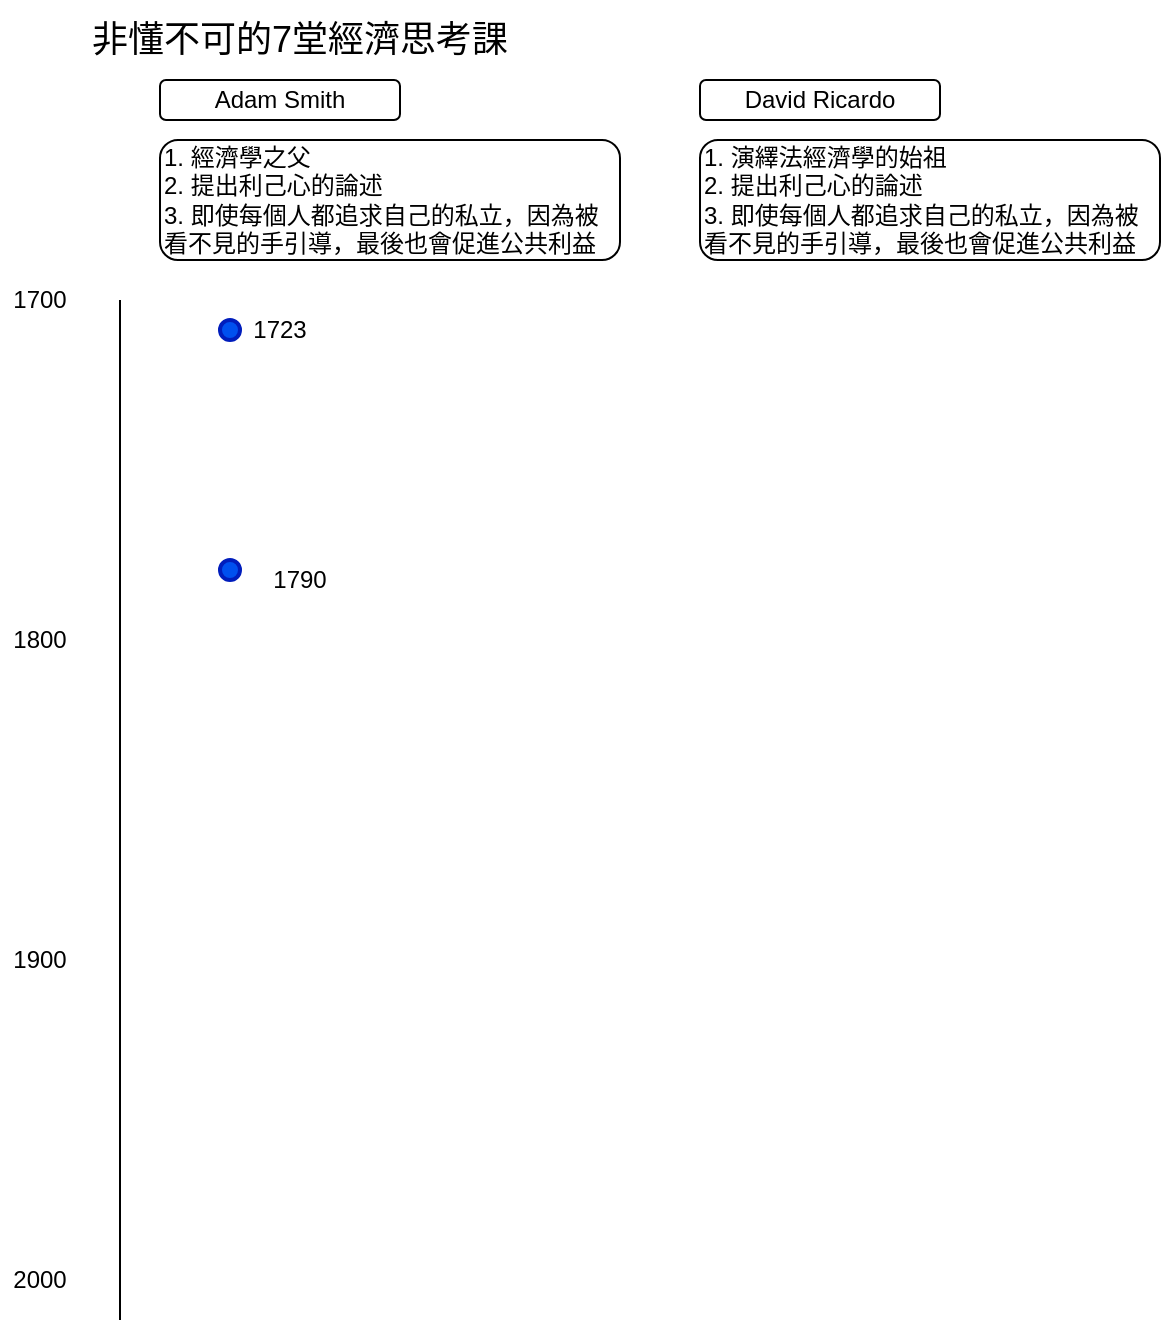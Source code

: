 <mxfile version="12.8.6" type="github">
  <diagram id="C5RBs43oDa-KdzZeNtuy" name="Page-1">
    <mxGraphModel dx="786" dy="1683" grid="1" gridSize="10" guides="1" tooltips="1" connect="1" arrows="1" fold="1" page="1" pageScale="1" pageWidth="827" pageHeight="1169" math="0" shadow="0">
      <root>
        <mxCell id="WIyWlLk6GJQsqaUBKTNV-0" />
        <mxCell id="WIyWlLk6GJQsqaUBKTNV-1" parent="WIyWlLk6GJQsqaUBKTNV-0" />
        <mxCell id="o2nDlQT72Qmx8147mPEC-0" value="&lt;font style=&quot;font-size: 18px&quot;&gt;非懂不可的7堂經濟思考課&lt;/font&gt;" style="text;html=1;strokeColor=none;fillColor=none;align=center;verticalAlign=middle;whiteSpace=wrap;rounded=0;" parent="WIyWlLk6GJQsqaUBKTNV-1" vertex="1">
          <mxGeometry x="20" y="-30" width="280" height="40" as="geometry" />
        </mxCell>
        <mxCell id="o2nDlQT72Qmx8147mPEC-2" value="Adam Smith" style="rounded=1;whiteSpace=wrap;html=1;" parent="WIyWlLk6GJQsqaUBKTNV-1" vertex="1">
          <mxGeometry x="90" y="10" width="120" height="20" as="geometry" />
        </mxCell>
        <mxCell id="o2nDlQT72Qmx8147mPEC-6" value="" style="endArrow=none;html=1;" parent="WIyWlLk6GJQsqaUBKTNV-1" edge="1">
          <mxGeometry width="50" height="50" relative="1" as="geometry">
            <mxPoint x="70" y="630" as="sourcePoint" />
            <mxPoint x="70" y="120" as="targetPoint" />
          </mxGeometry>
        </mxCell>
        <mxCell id="o2nDlQT72Qmx8147mPEC-7" value="1700" style="text;html=1;strokeColor=none;fillColor=none;align=center;verticalAlign=middle;whiteSpace=wrap;rounded=0;" parent="WIyWlLk6GJQsqaUBKTNV-1" vertex="1">
          <mxGeometry x="10" y="110" width="40" height="20" as="geometry" />
        </mxCell>
        <mxCell id="o2nDlQT72Qmx8147mPEC-9" value="1800" style="text;html=1;strokeColor=none;fillColor=none;align=center;verticalAlign=middle;whiteSpace=wrap;rounded=0;" parent="WIyWlLk6GJQsqaUBKTNV-1" vertex="1">
          <mxGeometry x="10" y="280" width="40" height="20" as="geometry" />
        </mxCell>
        <mxCell id="o2nDlQT72Qmx8147mPEC-10" value="1900" style="text;html=1;strokeColor=none;fillColor=none;align=center;verticalAlign=middle;whiteSpace=wrap;rounded=0;" parent="WIyWlLk6GJQsqaUBKTNV-1" vertex="1">
          <mxGeometry x="10" y="440" width="40" height="20" as="geometry" />
        </mxCell>
        <mxCell id="o2nDlQT72Qmx8147mPEC-11" value="2000" style="text;html=1;strokeColor=none;fillColor=none;align=center;verticalAlign=middle;whiteSpace=wrap;rounded=0;" parent="WIyWlLk6GJQsqaUBKTNV-1" vertex="1">
          <mxGeometry x="10" y="600" width="40" height="20" as="geometry" />
        </mxCell>
        <mxCell id="o2nDlQT72Qmx8147mPEC-13" value="" style="strokeWidth=2;html=1;shape=mxgraph.flowchart.start_2;whiteSpace=wrap;fillColor=#0050ef;strokeColor=#001DBC;fontColor=#ffffff;" parent="WIyWlLk6GJQsqaUBKTNV-1" vertex="1">
          <mxGeometry x="120" y="130" width="10" height="10" as="geometry" />
        </mxCell>
        <mxCell id="o2nDlQT72Qmx8147mPEC-14" value="" style="strokeWidth=2;html=1;shape=mxgraph.flowchart.start_2;whiteSpace=wrap;fillColor=#0050ef;strokeColor=#001DBC;fontColor=#ffffff;" parent="WIyWlLk6GJQsqaUBKTNV-1" vertex="1">
          <mxGeometry x="120" y="250" width="10" height="10" as="geometry" />
        </mxCell>
        <mxCell id="o2nDlQT72Qmx8147mPEC-16" value="1723" style="text;html=1;strokeColor=none;fillColor=none;align=center;verticalAlign=middle;whiteSpace=wrap;rounded=0;" parent="WIyWlLk6GJQsqaUBKTNV-1" vertex="1">
          <mxGeometry x="130" y="125" width="40" height="20" as="geometry" />
        </mxCell>
        <mxCell id="o2nDlQT72Qmx8147mPEC-17" value="1790" style="text;html=1;strokeColor=none;fillColor=none;align=center;verticalAlign=middle;whiteSpace=wrap;rounded=0;" parent="WIyWlLk6GJQsqaUBKTNV-1" vertex="1">
          <mxGeometry x="140" y="250" width="40" height="20" as="geometry" />
        </mxCell>
        <mxCell id="o2nDlQT72Qmx8147mPEC-19" value="1. 經濟學之父&lt;br&gt;2. 提出利己心的論述&lt;br&gt;3. 即使每個人都追求自己的私立，因為被看不見的手引導，最後也會促進公共利益" style="rounded=1;whiteSpace=wrap;html=1;align=left;" parent="WIyWlLk6GJQsqaUBKTNV-1" vertex="1">
          <mxGeometry x="90" y="40" width="230" height="60" as="geometry" />
        </mxCell>
        <mxCell id="o2nDlQT72Qmx8147mPEC-20" value="David Ricardo" style="rounded=1;whiteSpace=wrap;html=1;" parent="WIyWlLk6GJQsqaUBKTNV-1" vertex="1">
          <mxGeometry x="360" y="10" width="120" height="20" as="geometry" />
        </mxCell>
        <mxCell id="o2nDlQT72Qmx8147mPEC-21" value="1. 演繹法經濟學的始祖&lt;br&gt;2. 提出利己心的論述&lt;br&gt;3. 即使每個人都追求自己的私立，因為被看不見的手引導，最後也會促進公共利益" style="rounded=1;whiteSpace=wrap;html=1;align=left;" parent="WIyWlLk6GJQsqaUBKTNV-1" vertex="1">
          <mxGeometry x="360" y="40" width="230" height="60" as="geometry" />
        </mxCell>
      </root>
    </mxGraphModel>
  </diagram>
</mxfile>
